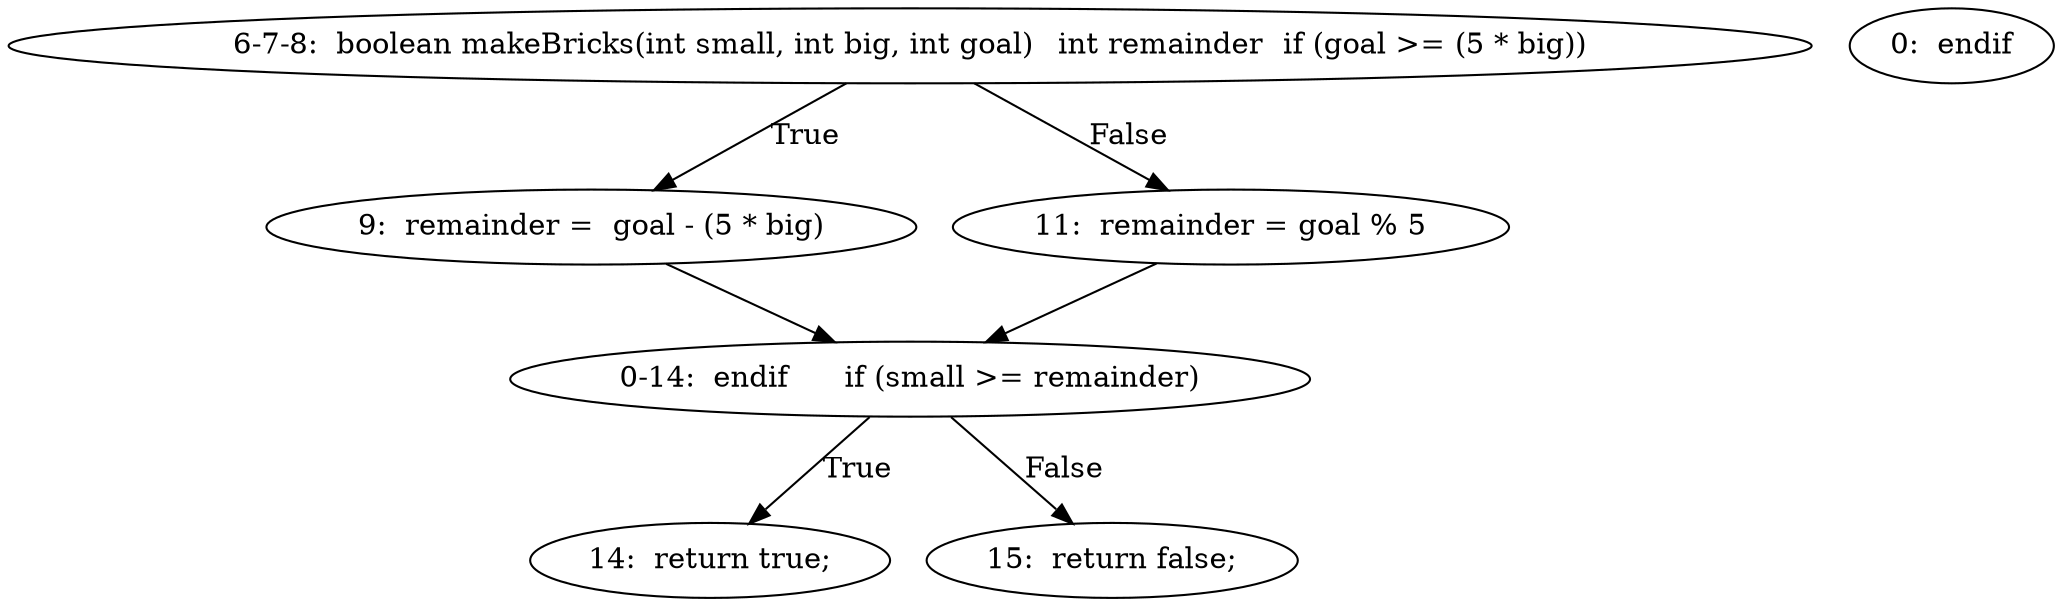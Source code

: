 digraph result_test { 
// graph-vertices
  a2  [label="6-7-8:  boolean makeBricks(int small, int big, int goal)	int remainder	if (goal >= (5 * big))"]; 
  3  [label="9:  remainder =  goal - (5 * big)"]; 
  a3  [label="0-14:  endif	if (small >= remainder)"]; 
  5  [label="11:  remainder = goal % 5"]; 
  7  [label="14:  return true;"]; 
  8  [label="0:  endif"]; 
  9  [label="15:  return false;"]; 
// graph-edges
  a2 -> 3  [label="True"]; 
  3 -> a3;
  a2 -> 5  [label="False"]; 
  5 -> a3;
  a3 -> 7  [label="True"]; 
  a3 -> 9  [label="False"]; 
}